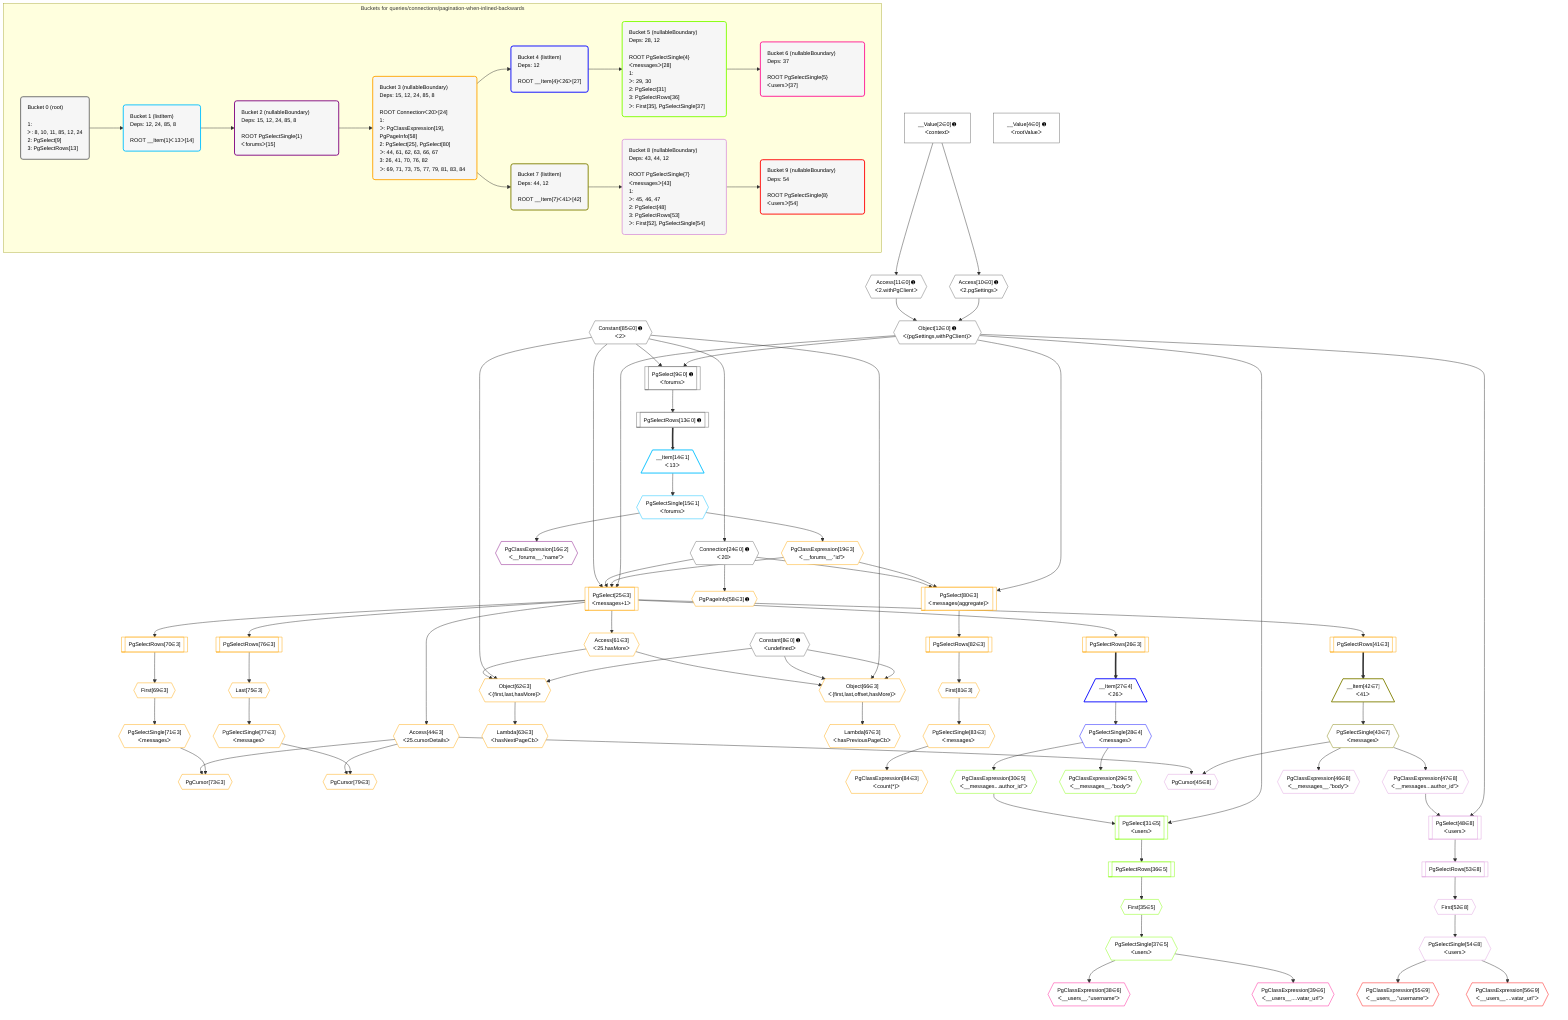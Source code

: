 %%{init: {'themeVariables': { 'fontSize': '12px'}}}%%
graph TD
    classDef path fill:#eee,stroke:#000,color:#000
    classDef plan fill:#fff,stroke-width:1px,color:#000
    classDef itemplan fill:#fff,stroke-width:2px,color:#000
    classDef unbatchedplan fill:#dff,stroke-width:1px,color:#000
    classDef sideeffectplan fill:#fcc,stroke-width:2px,color:#000
    classDef bucket fill:#f6f6f6,color:#000,stroke-width:2px,text-align:left


    %% plan dependencies
    PgSelect9[["PgSelect[9∈0] ➊<br />ᐸforumsᐳ"]]:::plan
    Object12{{"Object[12∈0] ➊<br />ᐸ{pgSettings,withPgClient}ᐳ"}}:::plan
    Constant85{{"Constant[85∈0] ➊<br />ᐸ2ᐳ"}}:::plan
    Object12 & Constant85 --> PgSelect9
    Access10{{"Access[10∈0] ➊<br />ᐸ2.pgSettingsᐳ"}}:::plan
    Access11{{"Access[11∈0] ➊<br />ᐸ2.withPgClientᐳ"}}:::plan
    Access10 & Access11 --> Object12
    __Value2["__Value[2∈0] ➊<br />ᐸcontextᐳ"]:::plan
    __Value2 --> Access10
    __Value2 --> Access11
    PgSelectRows13[["PgSelectRows[13∈0] ➊"]]:::plan
    PgSelect9 --> PgSelectRows13
    Connection24{{"Connection[24∈0] ➊<br />ᐸ20ᐳ"}}:::plan
    Constant85 --> Connection24
    __Value4["__Value[4∈0] ➊<br />ᐸrootValueᐳ"]:::plan
    Constant8{{"Constant[8∈0] ➊<br />ᐸundefinedᐳ"}}:::plan
    __Item14[/"__Item[14∈1]<br />ᐸ13ᐳ"\]:::itemplan
    PgSelectRows13 ==> __Item14
    PgSelectSingle15{{"PgSelectSingle[15∈1]<br />ᐸforumsᐳ"}}:::plan
    __Item14 --> PgSelectSingle15
    PgClassExpression16{{"PgClassExpression[16∈2]<br />ᐸ__forums__.”name”ᐳ"}}:::plan
    PgSelectSingle15 --> PgClassExpression16
    PgSelect25[["PgSelect[25∈3]<br />ᐸmessages+1ᐳ"]]:::plan
    PgClassExpression19{{"PgClassExpression[19∈3]<br />ᐸ__forums__.”id”ᐳ"}}:::plan
    Object12 & PgClassExpression19 & Connection24 & Constant85 --> PgSelect25
    Object66{{"Object[66∈3]<br />ᐸ{first,last,offset,hasMore}ᐳ"}}:::plan
    Access61{{"Access[61∈3]<br />ᐸ25.hasMoreᐳ"}}:::plan
    Constant8 & Constant85 & Constant8 & Access61 --> Object66
    Object62{{"Object[62∈3]<br />ᐸ{first,last,hasMore}ᐳ"}}:::plan
    Constant8 & Constant85 & Access61 --> Object62
    PgSelect80[["PgSelect[80∈3]<br />ᐸmessages(aggregate)ᐳ"]]:::plan
    Object12 & PgClassExpression19 & Connection24 --> PgSelect80
    PgCursor73{{"PgCursor[73∈3]"}}:::plan
    PgSelectSingle71{{"PgSelectSingle[71∈3]<br />ᐸmessagesᐳ"}}:::plan
    Access44{{"Access[44∈3]<br />ᐸ25.cursorDetailsᐳ"}}:::plan
    PgSelectSingle71 & Access44 --> PgCursor73
    PgCursor79{{"PgCursor[79∈3]"}}:::plan
    PgSelectSingle77{{"PgSelectSingle[77∈3]<br />ᐸmessagesᐳ"}}:::plan
    PgSelectSingle77 & Access44 --> PgCursor79
    PgSelectSingle15 --> PgClassExpression19
    PgSelectRows26[["PgSelectRows[26∈3]"]]:::plan
    PgSelect25 --> PgSelectRows26
    PgSelectRows41[["PgSelectRows[41∈3]"]]:::plan
    PgSelect25 --> PgSelectRows41
    PgSelect25 --> Access44
    PgPageInfo58{{"PgPageInfo[58∈3] ➊"}}:::plan
    Connection24 --> PgPageInfo58
    PgSelect25 --> Access61
    Lambda63{{"Lambda[63∈3]<br />ᐸhasNextPageCbᐳ"}}:::plan
    Object62 --> Lambda63
    Lambda67{{"Lambda[67∈3]<br />ᐸhasPreviousPageCbᐳ"}}:::plan
    Object66 --> Lambda67
    First69{{"First[69∈3]"}}:::plan
    PgSelectRows70[["PgSelectRows[70∈3]"]]:::plan
    PgSelectRows70 --> First69
    PgSelect25 --> PgSelectRows70
    First69 --> PgSelectSingle71
    Last75{{"Last[75∈3]"}}:::plan
    PgSelectRows76[["PgSelectRows[76∈3]"]]:::plan
    PgSelectRows76 --> Last75
    PgSelect25 --> PgSelectRows76
    Last75 --> PgSelectSingle77
    First81{{"First[81∈3]"}}:::plan
    PgSelectRows82[["PgSelectRows[82∈3]"]]:::plan
    PgSelectRows82 --> First81
    PgSelect80 --> PgSelectRows82
    PgSelectSingle83{{"PgSelectSingle[83∈3]<br />ᐸmessagesᐳ"}}:::plan
    First81 --> PgSelectSingle83
    PgClassExpression84{{"PgClassExpression[84∈3]<br />ᐸcount(*)ᐳ"}}:::plan
    PgSelectSingle83 --> PgClassExpression84
    __Item27[/"__Item[27∈4]<br />ᐸ26ᐳ"\]:::itemplan
    PgSelectRows26 ==> __Item27
    PgSelectSingle28{{"PgSelectSingle[28∈4]<br />ᐸmessagesᐳ"}}:::plan
    __Item27 --> PgSelectSingle28
    PgSelect31[["PgSelect[31∈5]<br />ᐸusersᐳ"]]:::plan
    PgClassExpression30{{"PgClassExpression[30∈5]<br />ᐸ__messages...author_id”ᐳ"}}:::plan
    Object12 & PgClassExpression30 --> PgSelect31
    PgClassExpression29{{"PgClassExpression[29∈5]<br />ᐸ__messages__.”body”ᐳ"}}:::plan
    PgSelectSingle28 --> PgClassExpression29
    PgSelectSingle28 --> PgClassExpression30
    First35{{"First[35∈5]"}}:::plan
    PgSelectRows36[["PgSelectRows[36∈5]"]]:::plan
    PgSelectRows36 --> First35
    PgSelect31 --> PgSelectRows36
    PgSelectSingle37{{"PgSelectSingle[37∈5]<br />ᐸusersᐳ"}}:::plan
    First35 --> PgSelectSingle37
    PgClassExpression38{{"PgClassExpression[38∈6]<br />ᐸ__users__.”username”ᐳ"}}:::plan
    PgSelectSingle37 --> PgClassExpression38
    PgClassExpression39{{"PgClassExpression[39∈6]<br />ᐸ__users__....vatar_url”ᐳ"}}:::plan
    PgSelectSingle37 --> PgClassExpression39
    __Item42[/"__Item[42∈7]<br />ᐸ41ᐳ"\]:::itemplan
    PgSelectRows41 ==> __Item42
    PgSelectSingle43{{"PgSelectSingle[43∈7]<br />ᐸmessagesᐳ"}}:::plan
    __Item42 --> PgSelectSingle43
    PgCursor45{{"PgCursor[45∈8]"}}:::plan
    PgSelectSingle43 & Access44 --> PgCursor45
    PgSelect48[["PgSelect[48∈8]<br />ᐸusersᐳ"]]:::plan
    PgClassExpression47{{"PgClassExpression[47∈8]<br />ᐸ__messages...author_id”ᐳ"}}:::plan
    Object12 & PgClassExpression47 --> PgSelect48
    PgClassExpression46{{"PgClassExpression[46∈8]<br />ᐸ__messages__.”body”ᐳ"}}:::plan
    PgSelectSingle43 --> PgClassExpression46
    PgSelectSingle43 --> PgClassExpression47
    First52{{"First[52∈8]"}}:::plan
    PgSelectRows53[["PgSelectRows[53∈8]"]]:::plan
    PgSelectRows53 --> First52
    PgSelect48 --> PgSelectRows53
    PgSelectSingle54{{"PgSelectSingle[54∈8]<br />ᐸusersᐳ"}}:::plan
    First52 --> PgSelectSingle54
    PgClassExpression55{{"PgClassExpression[55∈9]<br />ᐸ__users__.”username”ᐳ"}}:::plan
    PgSelectSingle54 --> PgClassExpression55
    PgClassExpression56{{"PgClassExpression[56∈9]<br />ᐸ__users__....vatar_url”ᐳ"}}:::plan
    PgSelectSingle54 --> PgClassExpression56

    %% define steps

    subgraph "Buckets for queries/connections/pagination-when-inlined-backwards"
    Bucket0("Bucket 0 (root)<br /><br />1: <br />ᐳ: 8, 10, 11, 85, 12, 24<br />2: PgSelect[9]<br />3: PgSelectRows[13]"):::bucket
    classDef bucket0 stroke:#696969
    class Bucket0,__Value2,__Value4,Constant8,PgSelect9,Access10,Access11,Object12,PgSelectRows13,Connection24,Constant85 bucket0
    Bucket1("Bucket 1 (listItem)<br />Deps: 12, 24, 85, 8<br /><br />ROOT __Item{1}ᐸ13ᐳ[14]"):::bucket
    classDef bucket1 stroke:#00bfff
    class Bucket1,__Item14,PgSelectSingle15 bucket1
    Bucket2("Bucket 2 (nullableBoundary)<br />Deps: 15, 12, 24, 85, 8<br /><br />ROOT PgSelectSingle{1}ᐸforumsᐳ[15]"):::bucket
    classDef bucket2 stroke:#7f007f
    class Bucket2,PgClassExpression16 bucket2
    Bucket3("Bucket 3 (nullableBoundary)<br />Deps: 15, 12, 24, 85, 8<br /><br />ROOT Connectionᐸ20ᐳ[24]<br />1: <br />ᐳ: PgClassExpression[19], PgPageInfo[58]<br />2: PgSelect[25], PgSelect[80]<br />ᐳ: 44, 61, 62, 63, 66, 67<br />3: 26, 41, 70, 76, 82<br />ᐳ: 69, 71, 73, 75, 77, 79, 81, 83, 84"):::bucket
    classDef bucket3 stroke:#ffa500
    class Bucket3,PgClassExpression19,PgSelect25,PgSelectRows26,PgSelectRows41,Access44,PgPageInfo58,Access61,Object62,Lambda63,Object66,Lambda67,First69,PgSelectRows70,PgSelectSingle71,PgCursor73,Last75,PgSelectRows76,PgSelectSingle77,PgCursor79,PgSelect80,First81,PgSelectRows82,PgSelectSingle83,PgClassExpression84 bucket3
    Bucket4("Bucket 4 (listItem)<br />Deps: 12<br /><br />ROOT __Item{4}ᐸ26ᐳ[27]"):::bucket
    classDef bucket4 stroke:#0000ff
    class Bucket4,__Item27,PgSelectSingle28 bucket4
    Bucket5("Bucket 5 (nullableBoundary)<br />Deps: 28, 12<br /><br />ROOT PgSelectSingle{4}ᐸmessagesᐳ[28]<br />1: <br />ᐳ: 29, 30<br />2: PgSelect[31]<br />3: PgSelectRows[36]<br />ᐳ: First[35], PgSelectSingle[37]"):::bucket
    classDef bucket5 stroke:#7fff00
    class Bucket5,PgClassExpression29,PgClassExpression30,PgSelect31,First35,PgSelectRows36,PgSelectSingle37 bucket5
    Bucket6("Bucket 6 (nullableBoundary)<br />Deps: 37<br /><br />ROOT PgSelectSingle{5}ᐸusersᐳ[37]"):::bucket
    classDef bucket6 stroke:#ff1493
    class Bucket6,PgClassExpression38,PgClassExpression39 bucket6
    Bucket7("Bucket 7 (listItem)<br />Deps: 44, 12<br /><br />ROOT __Item{7}ᐸ41ᐳ[42]"):::bucket
    classDef bucket7 stroke:#808000
    class Bucket7,__Item42,PgSelectSingle43 bucket7
    Bucket8("Bucket 8 (nullableBoundary)<br />Deps: 43, 44, 12<br /><br />ROOT PgSelectSingle{7}ᐸmessagesᐳ[43]<br />1: <br />ᐳ: 45, 46, 47<br />2: PgSelect[48]<br />3: PgSelectRows[53]<br />ᐳ: First[52], PgSelectSingle[54]"):::bucket
    classDef bucket8 stroke:#dda0dd
    class Bucket8,PgCursor45,PgClassExpression46,PgClassExpression47,PgSelect48,First52,PgSelectRows53,PgSelectSingle54 bucket8
    Bucket9("Bucket 9 (nullableBoundary)<br />Deps: 54<br /><br />ROOT PgSelectSingle{8}ᐸusersᐳ[54]"):::bucket
    classDef bucket9 stroke:#ff0000
    class Bucket9,PgClassExpression55,PgClassExpression56 bucket9
    Bucket0 --> Bucket1
    Bucket1 --> Bucket2
    Bucket2 --> Bucket3
    Bucket3 --> Bucket4 & Bucket7
    Bucket4 --> Bucket5
    Bucket5 --> Bucket6
    Bucket7 --> Bucket8
    Bucket8 --> Bucket9
    end
